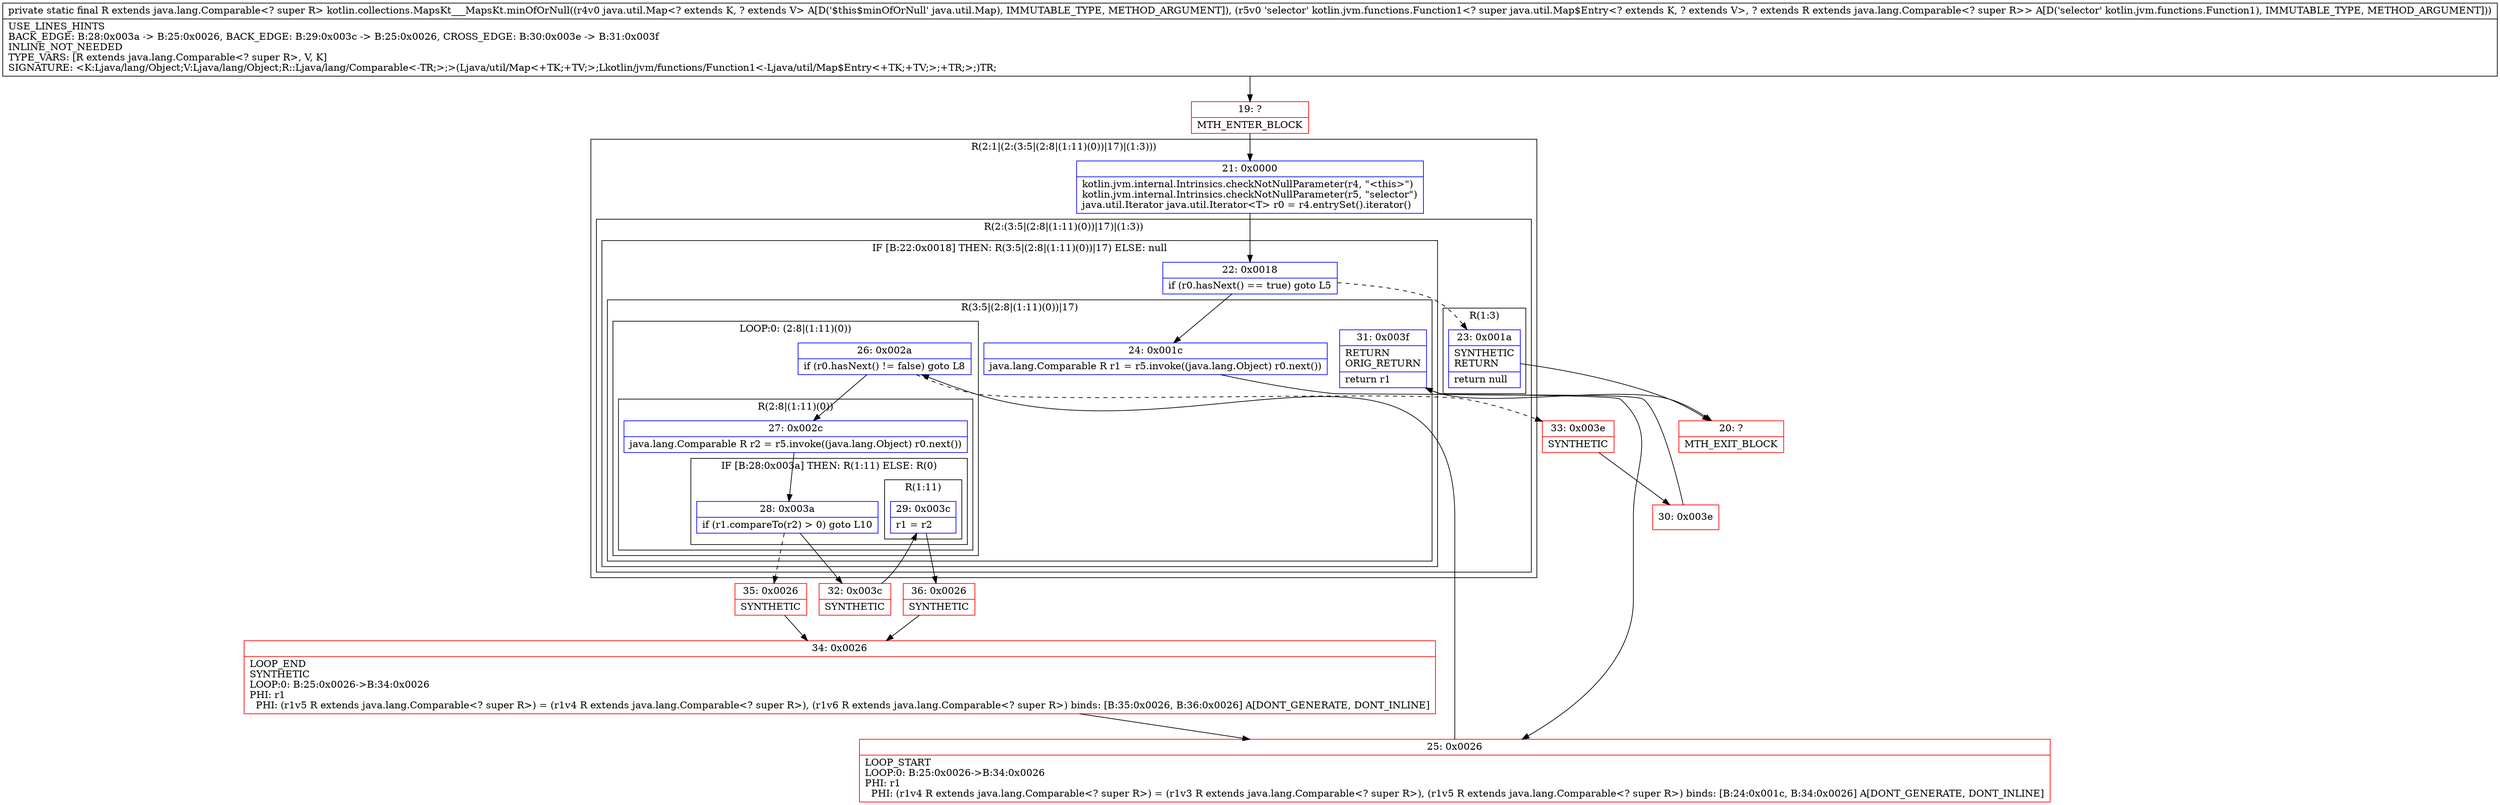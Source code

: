 digraph "CFG forkotlin.collections.MapsKt___MapsKt.minOfOrNull(Ljava\/util\/Map;Lkotlin\/jvm\/functions\/Function1;)Ljava\/lang\/Comparable;" {
subgraph cluster_Region_1136693270 {
label = "R(2:1|(2:(3:5|(2:8|(1:11)(0))|17)|(1:3)))";
node [shape=record,color=blue];
Node_21 [shape=record,label="{21\:\ 0x0000|kotlin.jvm.internal.Intrinsics.checkNotNullParameter(r4, \"\<this\>\")\lkotlin.jvm.internal.Intrinsics.checkNotNullParameter(r5, \"selector\")\ljava.util.Iterator java.util.Iterator\<T\> r0 = r4.entrySet().iterator()\l}"];
subgraph cluster_Region_1458120031 {
label = "R(2:(3:5|(2:8|(1:11)(0))|17)|(1:3))";
node [shape=record,color=blue];
subgraph cluster_IfRegion_499029906 {
label = "IF [B:22:0x0018] THEN: R(3:5|(2:8|(1:11)(0))|17) ELSE: null";
node [shape=record,color=blue];
Node_22 [shape=record,label="{22\:\ 0x0018|if (r0.hasNext() == true) goto L5\l}"];
subgraph cluster_Region_63674492 {
label = "R(3:5|(2:8|(1:11)(0))|17)";
node [shape=record,color=blue];
Node_24 [shape=record,label="{24\:\ 0x001c|java.lang.Comparable R r1 = r5.invoke((java.lang.Object) r0.next())\l}"];
subgraph cluster_LoopRegion_1382041900 {
label = "LOOP:0: (2:8|(1:11)(0))";
node [shape=record,color=blue];
Node_26 [shape=record,label="{26\:\ 0x002a|if (r0.hasNext() != false) goto L8\l}"];
subgraph cluster_Region_359080790 {
label = "R(2:8|(1:11)(0))";
node [shape=record,color=blue];
Node_27 [shape=record,label="{27\:\ 0x002c|java.lang.Comparable R r2 = r5.invoke((java.lang.Object) r0.next())\l}"];
subgraph cluster_IfRegion_593185786 {
label = "IF [B:28:0x003a] THEN: R(1:11) ELSE: R(0)";
node [shape=record,color=blue];
Node_28 [shape=record,label="{28\:\ 0x003a|if (r1.compareTo(r2) \> 0) goto L10\l}"];
subgraph cluster_Region_2089559151 {
label = "R(1:11)";
node [shape=record,color=blue];
Node_29 [shape=record,label="{29\:\ 0x003c|r1 = r2\l}"];
}
subgraph cluster_Region_859675157 {
label = "R(0)";
node [shape=record,color=blue];
}
}
}
}
Node_31 [shape=record,label="{31\:\ 0x003f|RETURN\lORIG_RETURN\l|return r1\l}"];
}
}
subgraph cluster_Region_1195748088 {
label = "R(1:3)";
node [shape=record,color=blue];
Node_23 [shape=record,label="{23\:\ 0x001a|SYNTHETIC\lRETURN\l|return null\l}"];
}
}
}
Node_19 [shape=record,color=red,label="{19\:\ ?|MTH_ENTER_BLOCK\l}"];
Node_20 [shape=record,color=red,label="{20\:\ ?|MTH_EXIT_BLOCK\l}"];
Node_25 [shape=record,color=red,label="{25\:\ 0x0026|LOOP_START\lLOOP:0: B:25:0x0026\-\>B:34:0x0026\lPHI: r1 \l  PHI: (r1v4 R extends java.lang.Comparable\<? super R\>) = (r1v3 R extends java.lang.Comparable\<? super R\>), (r1v5 R extends java.lang.Comparable\<? super R\>) binds: [B:24:0x001c, B:34:0x0026] A[DONT_GENERATE, DONT_INLINE]\l}"];
Node_32 [shape=record,color=red,label="{32\:\ 0x003c|SYNTHETIC\l}"];
Node_36 [shape=record,color=red,label="{36\:\ 0x0026|SYNTHETIC\l}"];
Node_34 [shape=record,color=red,label="{34\:\ 0x0026|LOOP_END\lSYNTHETIC\lLOOP:0: B:25:0x0026\-\>B:34:0x0026\lPHI: r1 \l  PHI: (r1v5 R extends java.lang.Comparable\<? super R\>) = (r1v4 R extends java.lang.Comparable\<? super R\>), (r1v6 R extends java.lang.Comparable\<? super R\>) binds: [B:35:0x0026, B:36:0x0026] A[DONT_GENERATE, DONT_INLINE]\l}"];
Node_35 [shape=record,color=red,label="{35\:\ 0x0026|SYNTHETIC\l}"];
Node_33 [shape=record,color=red,label="{33\:\ 0x003e|SYNTHETIC\l}"];
Node_30 [shape=record,color=red,label="{30\:\ 0x003e}"];
MethodNode[shape=record,label="{private static final R extends java.lang.Comparable\<? super R\> kotlin.collections.MapsKt___MapsKt.minOfOrNull((r4v0 java.util.Map\<? extends K, ? extends V\> A[D('$this$minOfOrNull' java.util.Map), IMMUTABLE_TYPE, METHOD_ARGUMENT]), (r5v0 'selector' kotlin.jvm.functions.Function1\<? super java.util.Map$Entry\<? extends K, ? extends V\>, ? extends R extends java.lang.Comparable\<? super R\>\> A[D('selector' kotlin.jvm.functions.Function1), IMMUTABLE_TYPE, METHOD_ARGUMENT]))  | USE_LINES_HINTS\lBACK_EDGE: B:28:0x003a \-\> B:25:0x0026, BACK_EDGE: B:29:0x003c \-\> B:25:0x0026, CROSS_EDGE: B:30:0x003e \-\> B:31:0x003f\lINLINE_NOT_NEEDED\lTYPE_VARS: [R extends java.lang.Comparable\<? super R\>, V, K]\lSIGNATURE: \<K:Ljava\/lang\/Object;V:Ljava\/lang\/Object;R::Ljava\/lang\/Comparable\<\-TR;\>;\>(Ljava\/util\/Map\<+TK;+TV;\>;Lkotlin\/jvm\/functions\/Function1\<\-Ljava\/util\/Map$Entry\<+TK;+TV;\>;+TR;\>;)TR;\l}"];
MethodNode -> Node_19;Node_21 -> Node_22;
Node_22 -> Node_23[style=dashed];
Node_22 -> Node_24;
Node_24 -> Node_25;
Node_26 -> Node_27;
Node_26 -> Node_33[style=dashed];
Node_27 -> Node_28;
Node_28 -> Node_32;
Node_28 -> Node_35[style=dashed];
Node_29 -> Node_36;
Node_31 -> Node_20;
Node_23 -> Node_20;
Node_19 -> Node_21;
Node_25 -> Node_26;
Node_32 -> Node_29;
Node_36 -> Node_34;
Node_34 -> Node_25;
Node_35 -> Node_34;
Node_33 -> Node_30;
Node_30 -> Node_31;
}

